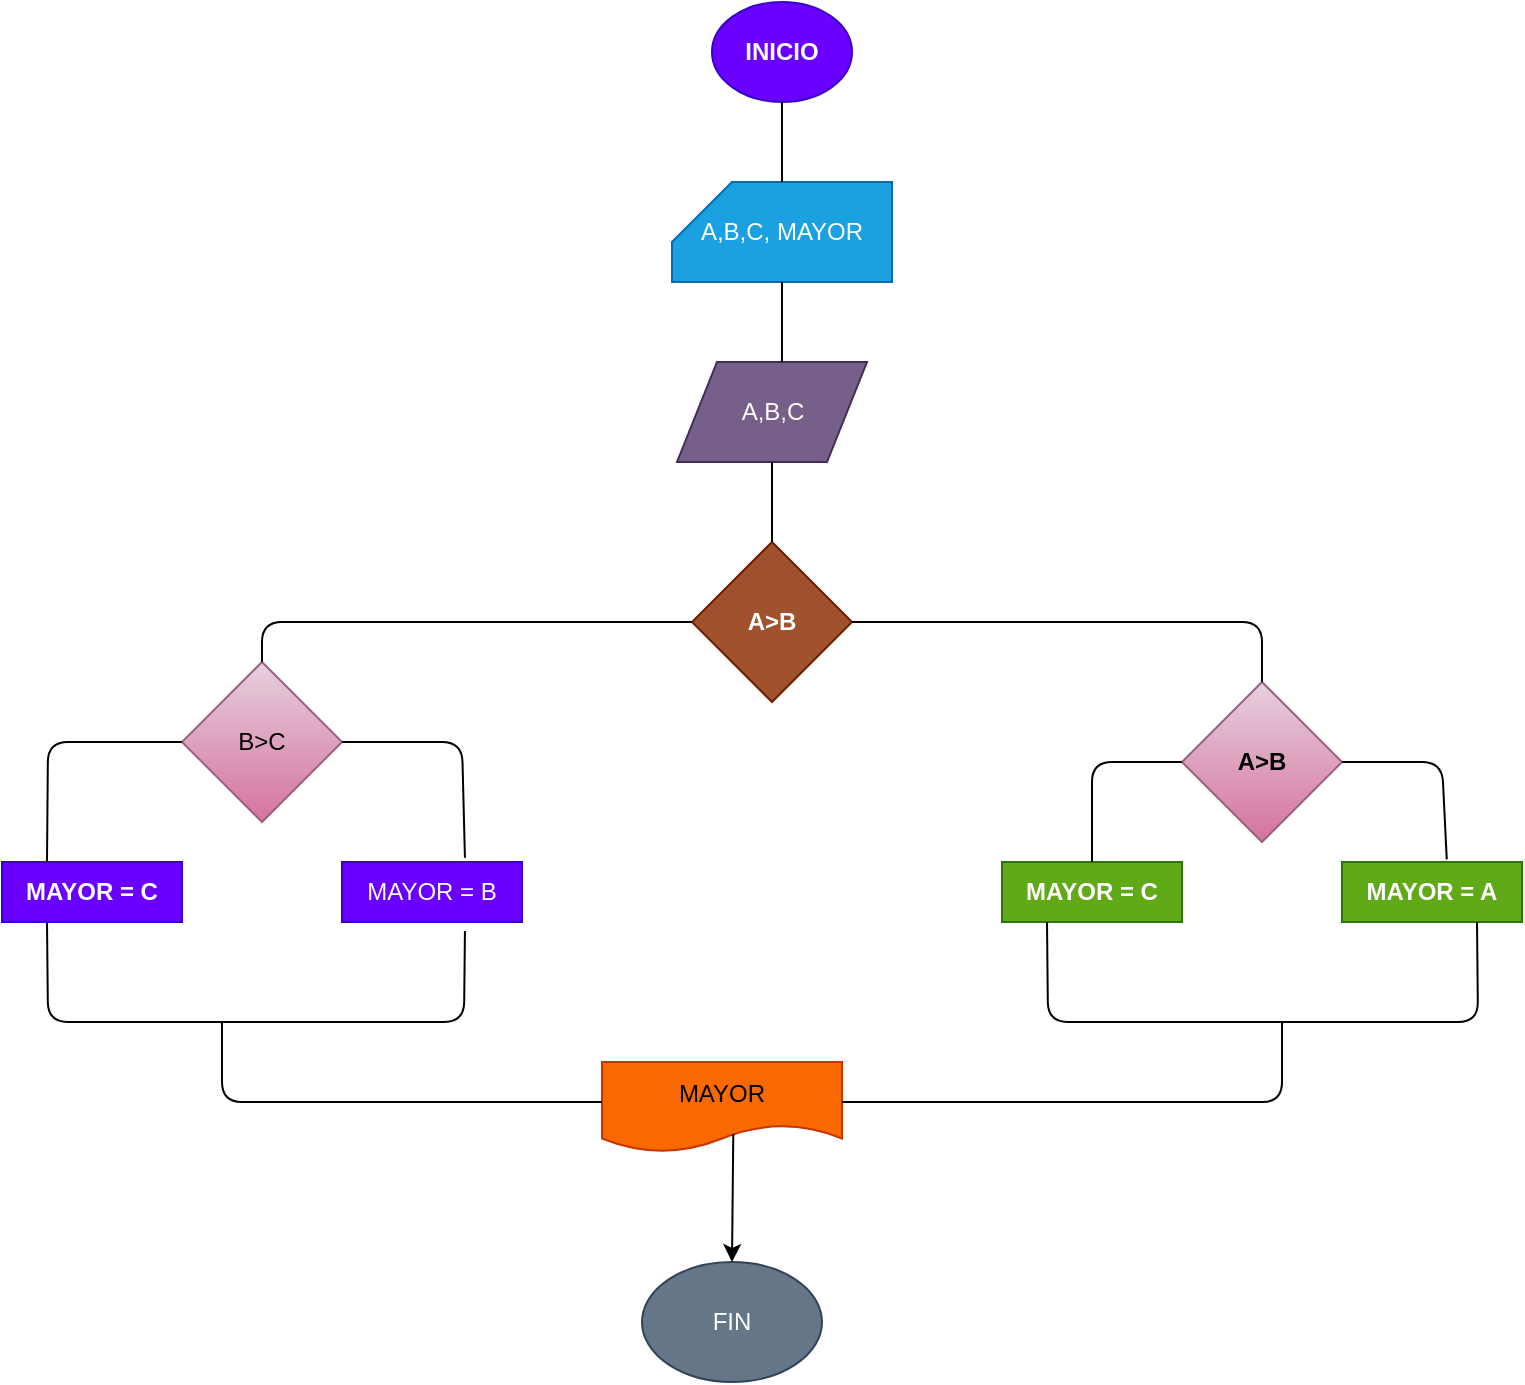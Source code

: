 <mxfile>
    <diagram id="988ZAxf-GZK-OhB2ZnNY" name="Página-1">
        <mxGraphModel dx="1419" dy="357" grid="1" gridSize="10" guides="1" tooltips="1" connect="1" arrows="1" fold="1" page="1" pageScale="1" pageWidth="827" pageHeight="1169" math="0" shadow="0">
            <root>
                <mxCell id="0"/>
                <mxCell id="1" parent="0"/>
                <mxCell id="2" value="INICIO" style="ellipse;whiteSpace=wrap;html=1;fontStyle=1;fillColor=#6a00ff;fontColor=#ffffff;strokeColor=#3700CC;" vertex="1" parent="1">
                    <mxGeometry x="245" y="10" width="70" height="50" as="geometry"/>
                </mxCell>
                <mxCell id="3" value="A,B,C, MAYOR" style="shape=card;whiteSpace=wrap;html=1;fillColor=#1ba1e2;fontColor=#ffffff;strokeColor=#006EAF;" vertex="1" parent="1">
                    <mxGeometry x="225" y="100" width="110" height="50" as="geometry"/>
                </mxCell>
                <mxCell id="4" value="A,B,C" style="shape=parallelogram;perimeter=parallelogramPerimeter;whiteSpace=wrap;html=1;fixedSize=1;fillColor=#76608a;fontColor=#ffffff;strokeColor=#432D57;" vertex="1" parent="1">
                    <mxGeometry x="227.5" y="190" width="95" height="50" as="geometry"/>
                </mxCell>
                <mxCell id="5" value="A&amp;gt;B" style="rhombus;whiteSpace=wrap;html=1;fontStyle=1;fillColor=#a0522d;fontColor=#ffffff;strokeColor=#6D1F00;" vertex="1" parent="1">
                    <mxGeometry x="235" y="280" width="80" height="80" as="geometry"/>
                </mxCell>
                <mxCell id="9" value="A&amp;gt;B" style="rhombus;whiteSpace=wrap;html=1;fontStyle=1;fillColor=#e6d0de;strokeColor=#996185;gradientColor=#d5739d;" vertex="1" parent="1">
                    <mxGeometry x="480" y="350" width="80" height="80" as="geometry"/>
                </mxCell>
                <mxCell id="10" value="MAYOR = A" style="rounded=0;whiteSpace=wrap;html=1;fontStyle=1;fillColor=#60a917;fontColor=#ffffff;strokeColor=#2D7600;" vertex="1" parent="1">
                    <mxGeometry x="560" y="440" width="90" height="30" as="geometry"/>
                </mxCell>
                <mxCell id="11" value="MAYOR = C" style="rounded=0;whiteSpace=wrap;html=1;fontStyle=1;fillColor=#60a917;fontColor=#ffffff;strokeColor=#2D7600;" vertex="1" parent="1">
                    <mxGeometry x="390" y="440" width="90" height="30" as="geometry"/>
                </mxCell>
                <mxCell id="12" value="B&amp;gt;C" style="rhombus;whiteSpace=wrap;html=1;fontStyle=0;fillColor=#e6d0de;gradientColor=#d5739d;strokeColor=#996185;" vertex="1" parent="1">
                    <mxGeometry x="-20" y="340" width="80" height="80" as="geometry"/>
                </mxCell>
                <mxCell id="13" value="MAYOR = C" style="rounded=0;whiteSpace=wrap;html=1;fontStyle=1;fillColor=#6a00ff;fontColor=#ffffff;strokeColor=#3700CC;" vertex="1" parent="1">
                    <mxGeometry x="-110" y="440" width="90" height="30" as="geometry"/>
                </mxCell>
                <mxCell id="14" value="MAYOR = B" style="rounded=0;whiteSpace=wrap;html=1;fillColor=#6a00ff;fontColor=#ffffff;strokeColor=#3700CC;" vertex="1" parent="1">
                    <mxGeometry x="60" y="440" width="90" height="30" as="geometry"/>
                </mxCell>
                <mxCell id="16" value="MAYOR" style="shape=document;whiteSpace=wrap;html=1;boundedLbl=1;fillColor=#fa6800;fontColor=#000000;strokeColor=#C73500;" vertex="1" parent="1">
                    <mxGeometry x="190" y="540" width="120" height="45" as="geometry"/>
                </mxCell>
                <mxCell id="18" value="FIN" style="ellipse;whiteSpace=wrap;html=1;fillColor=#647687;fontColor=#ffffff;strokeColor=#314354;" vertex="1" parent="1">
                    <mxGeometry x="210" y="640" width="90" height="60" as="geometry"/>
                </mxCell>
                <mxCell id="24" value="" style="endArrow=none;html=1;entryX=0.5;entryY=1;entryDx=0;entryDy=0;exitX=0.5;exitY=0;exitDx=0;exitDy=0;exitPerimeter=0;" edge="1" parent="1" source="3" target="2">
                    <mxGeometry width="50" height="50" relative="1" as="geometry">
                        <mxPoint x="240" y="210" as="sourcePoint"/>
                        <mxPoint x="290" y="160" as="targetPoint"/>
                        <Array as="points">
                            <mxPoint x="280" y="90"/>
                        </Array>
                    </mxGeometry>
                </mxCell>
                <mxCell id="25" value="" style="endArrow=none;html=1;entryX=0.5;entryY=1;entryDx=0;entryDy=0;entryPerimeter=0;" edge="1" parent="1" target="3">
                    <mxGeometry width="50" height="50" relative="1" as="geometry">
                        <mxPoint x="280" y="190" as="sourcePoint"/>
                        <mxPoint x="290" y="160" as="targetPoint"/>
                    </mxGeometry>
                </mxCell>
                <mxCell id="27" value="" style="endArrow=none;html=1;entryX=0.5;entryY=1;entryDx=0;entryDy=0;" edge="1" parent="1" source="5" target="4">
                    <mxGeometry width="50" height="50" relative="1" as="geometry">
                        <mxPoint x="130" y="260" as="sourcePoint"/>
                        <mxPoint x="180" y="210" as="targetPoint"/>
                    </mxGeometry>
                </mxCell>
                <mxCell id="29" value="" style="endArrow=none;html=1;entryX=0;entryY=0.5;entryDx=0;entryDy=0;exitX=0.5;exitY=0;exitDx=0;exitDy=0;" edge="1" parent="1" source="12" target="5">
                    <mxGeometry width="50" height="50" relative="1" as="geometry">
                        <mxPoint y="320" as="sourcePoint"/>
                        <mxPoint x="180" y="430" as="targetPoint"/>
                        <Array as="points">
                            <mxPoint x="20" y="320"/>
                        </Array>
                    </mxGeometry>
                </mxCell>
                <mxCell id="30" value="" style="endArrow=none;html=1;entryX=0.5;entryY=0;entryDx=0;entryDy=0;exitX=1;exitY=0.5;exitDx=0;exitDy=0;" edge="1" parent="1" source="5" target="9">
                    <mxGeometry width="50" height="50" relative="1" as="geometry">
                        <mxPoint x="430" y="480" as="sourcePoint"/>
                        <mxPoint x="480" y="430" as="targetPoint"/>
                        <Array as="points">
                            <mxPoint x="520" y="320"/>
                        </Array>
                    </mxGeometry>
                </mxCell>
                <mxCell id="31" value="" style="endArrow=none;html=1;entryX=0;entryY=0.5;entryDx=0;entryDy=0;exitX=0.5;exitY=0;exitDx=0;exitDy=0;" edge="1" parent="1" source="11" target="9">
                    <mxGeometry width="50" height="50" relative="1" as="geometry">
                        <mxPoint x="430" y="480" as="sourcePoint"/>
                        <mxPoint x="480" y="430" as="targetPoint"/>
                        <Array as="points">
                            <mxPoint x="435" y="390"/>
                        </Array>
                    </mxGeometry>
                </mxCell>
                <mxCell id="32" value="" style="endArrow=none;html=1;entryX=1;entryY=0.5;entryDx=0;entryDy=0;exitX=0.582;exitY=-0.044;exitDx=0;exitDy=0;exitPerimeter=0;" edge="1" parent="1" source="10" target="9">
                    <mxGeometry width="50" height="50" relative="1" as="geometry">
                        <mxPoint x="430" y="480" as="sourcePoint"/>
                        <mxPoint x="480" y="430" as="targetPoint"/>
                        <Array as="points">
                            <mxPoint x="610" y="390"/>
                        </Array>
                    </mxGeometry>
                </mxCell>
                <mxCell id="34" value="" style="endArrow=none;html=1;entryX=1;entryY=0.5;entryDx=0;entryDy=0;exitX=0.683;exitY=-0.072;exitDx=0;exitDy=0;exitPerimeter=0;" edge="1" parent="1" source="14" target="12">
                    <mxGeometry width="50" height="50" relative="1" as="geometry">
                        <mxPoint y="480" as="sourcePoint"/>
                        <mxPoint x="50" y="430" as="targetPoint"/>
                        <Array as="points">
                            <mxPoint x="120" y="380"/>
                        </Array>
                    </mxGeometry>
                </mxCell>
                <mxCell id="35" value="" style="endArrow=none;html=1;entryX=0;entryY=0.5;entryDx=0;entryDy=0;exitX=0.25;exitY=0;exitDx=0;exitDy=0;" edge="1" parent="1" source="13" target="12">
                    <mxGeometry width="50" height="50" relative="1" as="geometry">
                        <mxPoint y="480" as="sourcePoint"/>
                        <mxPoint x="50" y="430" as="targetPoint"/>
                        <Array as="points">
                            <mxPoint x="-87" y="380"/>
                        </Array>
                    </mxGeometry>
                </mxCell>
                <mxCell id="36" value="" style="endArrow=none;html=1;entryX=0.75;entryY=1;entryDx=0;entryDy=0;exitX=0.25;exitY=1;exitDx=0;exitDy=0;" edge="1" parent="1" source="11" target="10">
                    <mxGeometry width="50" height="50" relative="1" as="geometry">
                        <mxPoint x="310" y="520" as="sourcePoint"/>
                        <mxPoint x="360" y="470" as="targetPoint"/>
                        <Array as="points">
                            <mxPoint x="413" y="520"/>
                            <mxPoint x="520" y="520"/>
                            <mxPoint x="628" y="520"/>
                        </Array>
                    </mxGeometry>
                </mxCell>
                <mxCell id="37" value="" style="endArrow=none;html=1;entryX=0.683;entryY=1.15;entryDx=0;entryDy=0;entryPerimeter=0;exitX=0.25;exitY=1;exitDx=0;exitDy=0;" edge="1" parent="1" source="13" target="14">
                    <mxGeometry width="50" height="50" relative="1" as="geometry">
                        <mxPoint x="70" y="510" as="sourcePoint"/>
                        <mxPoint x="360" y="470" as="targetPoint"/>
                        <Array as="points">
                            <mxPoint x="-87" y="520"/>
                            <mxPoint x="10" y="520"/>
                            <mxPoint x="121" y="520"/>
                        </Array>
                    </mxGeometry>
                </mxCell>
                <mxCell id="38" value="" style="endArrow=none;html=1;" edge="1" parent="1">
                    <mxGeometry width="50" height="50" relative="1" as="geometry">
                        <mxPoint y="520" as="sourcePoint"/>
                        <mxPoint x="190" y="560" as="targetPoint"/>
                        <Array as="points">
                            <mxPoint y="560"/>
                            <mxPoint x="100" y="560"/>
                        </Array>
                    </mxGeometry>
                </mxCell>
                <mxCell id="40" value="" style="endArrow=none;html=1;" edge="1" parent="1">
                    <mxGeometry width="50" height="50" relative="1" as="geometry">
                        <mxPoint x="310" y="560" as="sourcePoint"/>
                        <mxPoint x="530" y="520" as="targetPoint"/>
                        <Array as="points">
                            <mxPoint x="530" y="560"/>
                        </Array>
                    </mxGeometry>
                </mxCell>
                <mxCell id="41" value="" style="endArrow=classic;html=1;entryX=0.5;entryY=0;entryDx=0;entryDy=0;exitX=0.547;exitY=0.804;exitDx=0;exitDy=0;exitPerimeter=0;" edge="1" parent="1" source="16" target="18">
                    <mxGeometry width="50" height="50" relative="1" as="geometry">
                        <mxPoint x="330" y="570" as="sourcePoint"/>
                        <mxPoint x="380" y="520" as="targetPoint"/>
                    </mxGeometry>
                </mxCell>
            </root>
        </mxGraphModel>
    </diagram>
</mxfile>